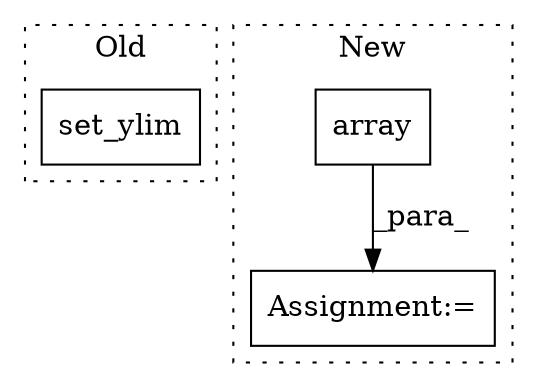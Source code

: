 digraph G {
subgraph cluster0 {
1 [label="set_ylim" a="32" s="18483,18502" l="9,1" shape="box"];
label = "Old";
style="dotted";
}
subgraph cluster1 {
2 [label="array" a="32" s="18502,18620" l="17,-5" shape="box"];
3 [label="Assignment:=" a="7" s="18807,18900" l="65,2" shape="box"];
label = "New";
style="dotted";
}
2 -> 3 [label="_para_"];
}